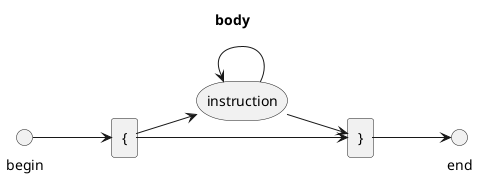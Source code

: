 @startuml
left to right direction
title body

circle "begin" as BEGIN
circle "end" as END
storage instruction
rectangle "{" as L
rectangle "}" as R

BEGIN-->L
L-->instruction
instruction-->R
R-->END
instruction<--instruction
L-->R
@enduml
